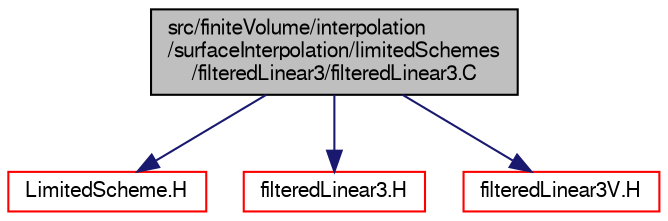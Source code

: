 digraph "src/finiteVolume/interpolation/surfaceInterpolation/limitedSchemes/filteredLinear3/filteredLinear3.C"
{
  bgcolor="transparent";
  edge [fontname="FreeSans",fontsize="10",labelfontname="FreeSans",labelfontsize="10"];
  node [fontname="FreeSans",fontsize="10",shape=record];
  Node0 [label="src/finiteVolume/interpolation\l/surfaceInterpolation/limitedSchemes\l/filteredLinear3/filteredLinear3.C",height=0.2,width=0.4,color="black", fillcolor="grey75", style="filled", fontcolor="black"];
  Node0 -> Node1 [color="midnightblue",fontsize="10",style="solid",fontname="FreeSans"];
  Node1 [label="LimitedScheme.H",height=0.2,width=0.4,color="red",URL="$a03938.html"];
  Node0 -> Node85 [color="midnightblue",fontsize="10",style="solid",fontname="FreeSans"];
  Node85 [label="filteredLinear3.H",height=0.2,width=0.4,color="red",URL="$a03902.html"];
  Node0 -> Node86 [color="midnightblue",fontsize="10",style="solid",fontname="FreeSans"];
  Node86 [label="filteredLinear3V.H",height=0.2,width=0.4,color="red",URL="$a03905.html"];
}
